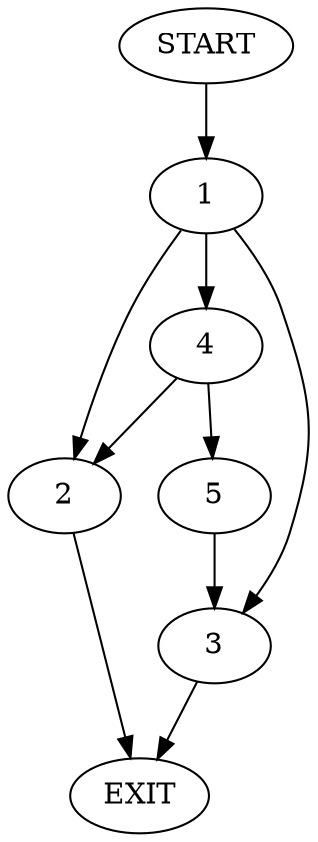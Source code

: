 digraph {
0 [label="START"]
6 [label="EXIT"]
0 -> 1
1 -> 2
1 -> 3
1 -> 4
4 -> 2
4 -> 5
2 -> 6
3 -> 6
5 -> 3
}
